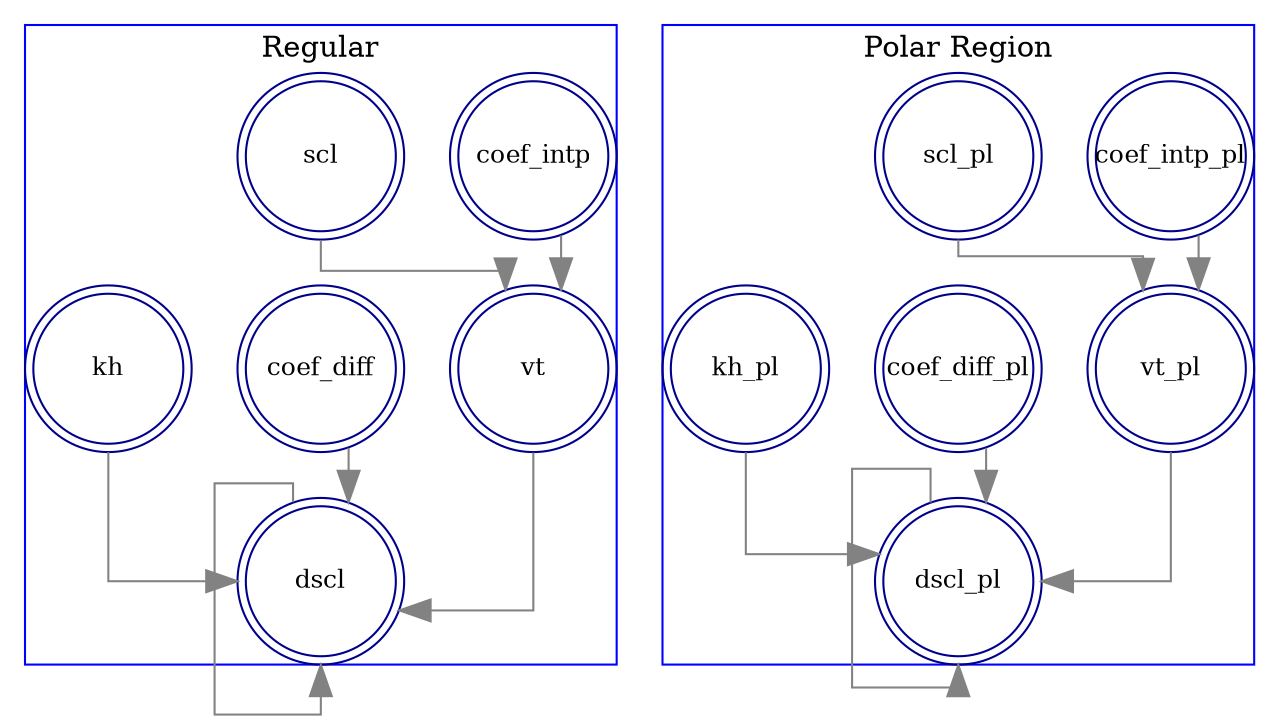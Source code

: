 digraph G{
color=none; shape=plaintext;
nodesep=0.3;
ranksep=0.3;
edge[weight=1.2];
margin="0.0,0.0"
ratio = "compress"
//rankdir=LR;
splines=ortho;
subgraph cluster_1 {
"coef_intp" [shape=doublecircle, fixedsize=true,width=1.0, fontsize="12", fontcolor="black", color="blue4", margin="0.0,0.0"];
"scl" [shape=doublecircle, fixedsize=true,width=1.0, fontsize="12", fontcolor="black", color="blue4", margin="0.0,0.0"];
"vt" [shape=doublecircle, fixedsize=true,width=1.0, fontsize="12", fontcolor="black", color="blue4", margin="0.0,0.0"];
"coef_diff" [shape=doublecircle, fixedsize=true,width=1.0, fontsize="12", fontcolor="black", color="blue4", margin="0.0,0.0"];
"kh" [shape=doublecircle, fixedsize=true,width=1.0, fontsize="12", fontcolor="black", color="blue4", margin="0.0,0.0"];
"dscl" [shape=doublecircle, fixedsize=true,width=1.0, fontsize="12", fontcolor="black", color="blue4", margin="0.0,0.0"];
coef_intp -> vt [color = "grey51", arrowsize=1.5];
scl -> vt [color = "grey51", arrowsize=1.5];
coef_diff -> dscl [color = "grey51", arrowsize=1.5];
kh -> dscl [color = "grey51", arrowsize=1.5];
vt -> dscl [color = "grey51", arrowsize=1.5];
dscl -> dscl [color = "grey51", arrowsize=1.5];
label = "Regular";
color=blue;
}

subgraph cluster_2 {
"coef_intp_pl" [shape=doublecircle, fixedsize=true,width=1.0, fontsize="12", fontcolor="black", color="blue4", margin="0.0,0.0"];
"scl_pl" [shape=doublecircle, fixedsize=true,width=1.0, fontsize="12", fontcolor="black", color="blue4", margin="0.0,0.0"];
"vt_pl" [shape=doublecircle, fixedsize=true,width=1.0, fontsize="12", fontcolor="black", color="blue4", margin="0.0,0.0"];
"coef_diff_pl" [shape=doublecircle, fixedsize=true,width=1.0, fontsize="12", fontcolor="black", color="blue4", margin="0.0,0.0"];
"kh_pl" [shape=doublecircle, fixedsize=true,width=1.0, fontsize="12", fontcolor="black", color="blue4", margin="0.0,0.0"];
"dscl_pl" [shape=doublecircle, fixedsize=true,width=1.0, fontsize="12", fontcolor="black", color="blue4", margin="0.0,0.0"];
coef_intp_pl -> vt_pl [color = "grey51", arrowsize=1.5];
scl_pl -> vt_pl [color = "grey51", arrowsize=1.5];
coef_diff_pl -> dscl_pl [color = "grey51", arrowsize=1.5];
kh_pl -> dscl_pl [color = "grey51", arrowsize=1.5];
vt_pl -> dscl_pl [color = "grey51", arrowsize=1.5];
dscl_pl -> dscl_pl [color = "grey51", arrowsize=1.5];
label = "Polar Region";
color=blue;
}



//"cinterp_TRA" [shape=doublecircle, fixedsize=true,width=1.0, fontsize="12", fontcolor="black", color="blue4", margin="0.0,0.0"];
//"scl" [shape=doublecircle, fixedsize=true,width=1.0, fontsize="12", fontcolor="black", color="blue4", margin="0.0,0.0"];
//"cinterp_TN" [shape=doublecircle, fixedsize=true,width=1.0, fontsize="12", fontcolor="black", color="blue4", margin="0.0,0.0"];
//"cinterp_HN" [shape=doublecircle, fixedsize=true,width=1.0, fontsize="12", fontcolor="black", color="blue4", margin="0.0,0.0"];

//"kh" [shape=doublecircle, fixedsize=true,width=1.0, fontsize="12", fontcolor="black", color="blue4", margin="0.0,0.0"];
//"flux" [shape=doublecircle, fixedsize=true,width=1.0, fontsize="12", fontcolor="black", color="blue4", margin="0.0,0.0"];
//"cinterp_PRA" [shape=doublecircle, fixedsize=true,width=1.0, fontsize="12", fontcolor="black", color="blue4", margin="0.0,0.0"];
//"dscl" [shape=doublecircle, fixedsize=true,width=1.0, fontsize="12", fontcolor="black", color="blue4", margin="0.0,0.0"];
//cinterp_TRA -> "vt(x,y,z)" [color = "grey51", arrowsize=1.5];
//cinterp_TN -> "vt(x,y,z)" [color = "grey51", arrowsize=1.5];
//"scl" -> "vt(x,y,z)" [color = "grey51", arrowsize=1.5];
//"cinterp_HN" -> "flux" [color = "grey51", arrowsize=1.5];
//"vt(x,y,z)" -> "flux"[color = "grey51", arrowsize=1.5];
//"kh" -> "flux"[color = "grey51", arrowsize=1.5];
//"cinterp_PRA" -> "dscl"[color = "grey51", arrowsize=1.5];
//"flux" -> "dscl"[color = "grey51", arrowsize=1.5];
}



